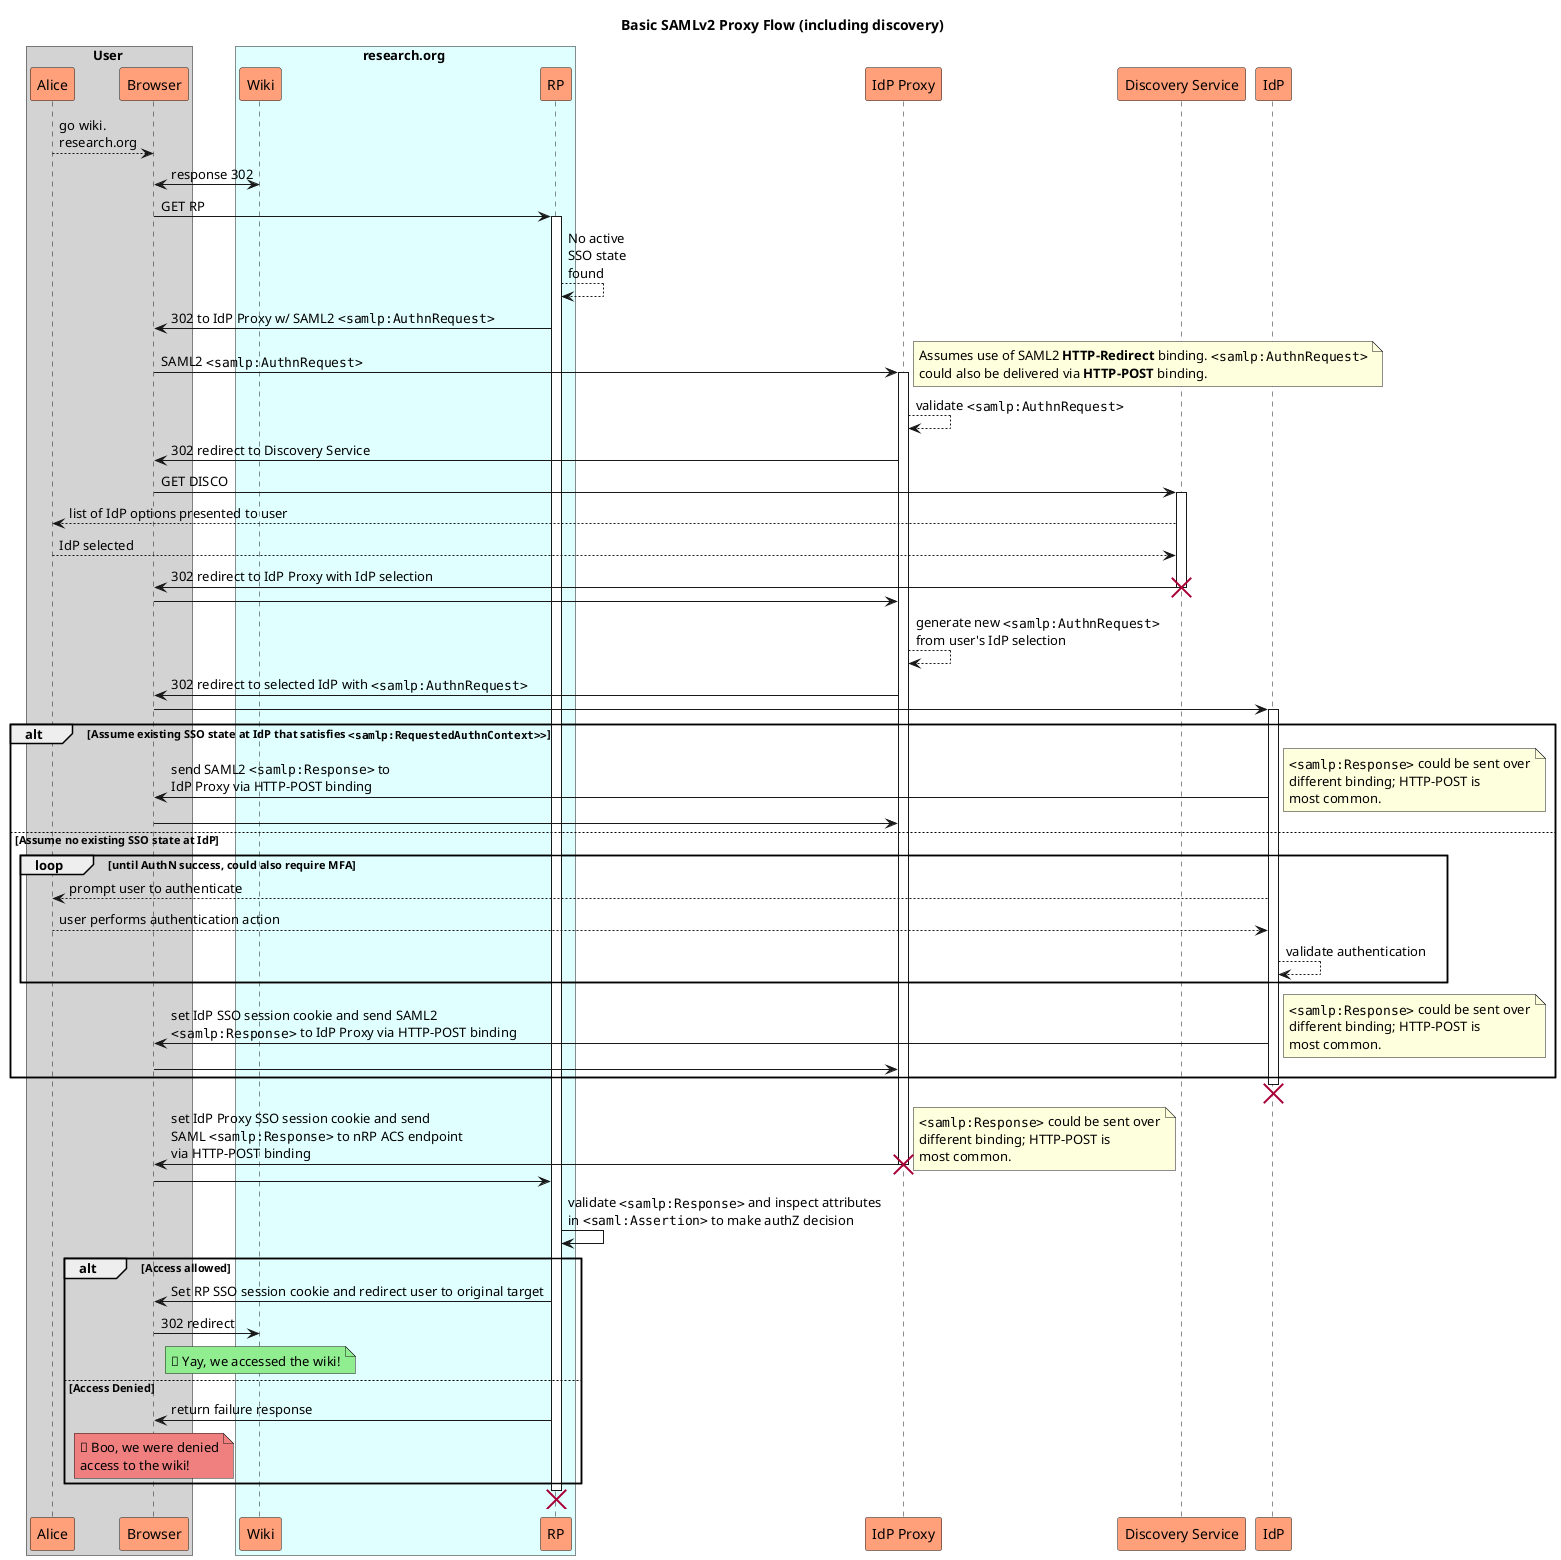@startuml samlProxyDiscoveryDetailSeq

title Basic SAMLv2 Proxy Flow (including discovery)

box User #LightGray
    participant Alice #LightSalmon
    participant Browser #LightSalmon
end box

box research.org #LightCyan
    participant Wiki #LightSalmon
    participant RP #LightSalmon
end box

participant "IdP Proxy" as proxy #LightSalmon
participant "Discovery Service" as disco #LightSalmon
participant "IdP" as idp #LightSalmon

Alice --> Browser: go wiki.\nresearch.org
Browser <-> Wiki: response 302 
Browser -> RP: GET RP
activate RP
RP --> RP: No active\nSSO state\nfound
RP -> Browser: 302 to IdP Proxy w/ SAML2 ""<samlp:AuthnRequest>""
Browser -> proxy: SAML2 ""<samlp:AuthnRequest>"" 
note right
    Assumes use of SAML2 **HTTP-Redirect** binding. ""<samlp:AuthnRequest>""
    could also be delivered via **HTTP-POST** binding.
end note
activate proxy
proxy --> proxy: validate ""<samlp:AuthnRequest>""
proxy -> Browser: 302 redirect to Discovery Service
Browser -> disco: GET DISCO
activate disco
disco --> Alice: list of IdP options presented to user
Alice --> disco: IdP selected
disco -> Browser: 302 redirect to IdP Proxy with IdP selection
destroy disco
Browser -> proxy
proxy --> proxy: generate new ""<samlp:AuthnRequest>""\nfrom user's IdP selection
proxy -> Browser: 302 redirect to selected IdP with ""<samlp:AuthnRequest>""
Browser -> idp
activate idp
alt Assume existing SSO state at IdP that satisfies ""<samlp:RequestedAuthnContext>>""
    idp -> Browser: send SAML2 ""<samlp:Response>"" to\nIdP Proxy via HTTP-POST binding
    note right
        ""<samlp:Response>"" could be sent over
        different binding; HTTP-POST is
        most common. 
    end note
    Browser -> proxy
else Assume no existing SSO state at IdP
    loop until AuthN success, could also require MFA
        idp --> Alice: prompt user to authenticate
        Alice --> idp: user performs authentication action
        idp --> idp: validate authentication 
    end
    idp -> Browser: set IdP SSO session cookie and send SAML2\n""<samlp:Response>"" to IdP Proxy via HTTP-POST binding
    note right
        ""<samlp:Response>"" could be sent over
        different binding; HTTP-POST is
        most common. 
    end note
    Browser -> proxy
end
destroy idp
proxy -> Browser: set IdP Proxy SSO session cookie and send\nSAML ""<samlp:Response>"" to nRP ACS endpoint\nvia HTTP-POST binding
note right
    ""<samlp:Response>"" could be sent over
    different binding; HTTP-POST is
    most common. 
end note
destroy proxy
Browser -> RP
RP -> RP: validate ""<samlp:Response>"" and inspect attributes\nin ""<saml:Assertion>"" to make authZ decision
alt Access allowed
    RP -> Browser: Set RP SSO session cookie and redirect user to original target
    Browser -> Wiki: 302 redirect
    note over Wiki #LightGreen
        🙂 Yay, we accessed the wiki!
    end note
else Access Denied
    RP -> Browser: return failure response
    note over Browser #LightCoral
        🙁 Boo, we were denied
        access to the wiki!
    end note
end
destroy RP

@enduml
